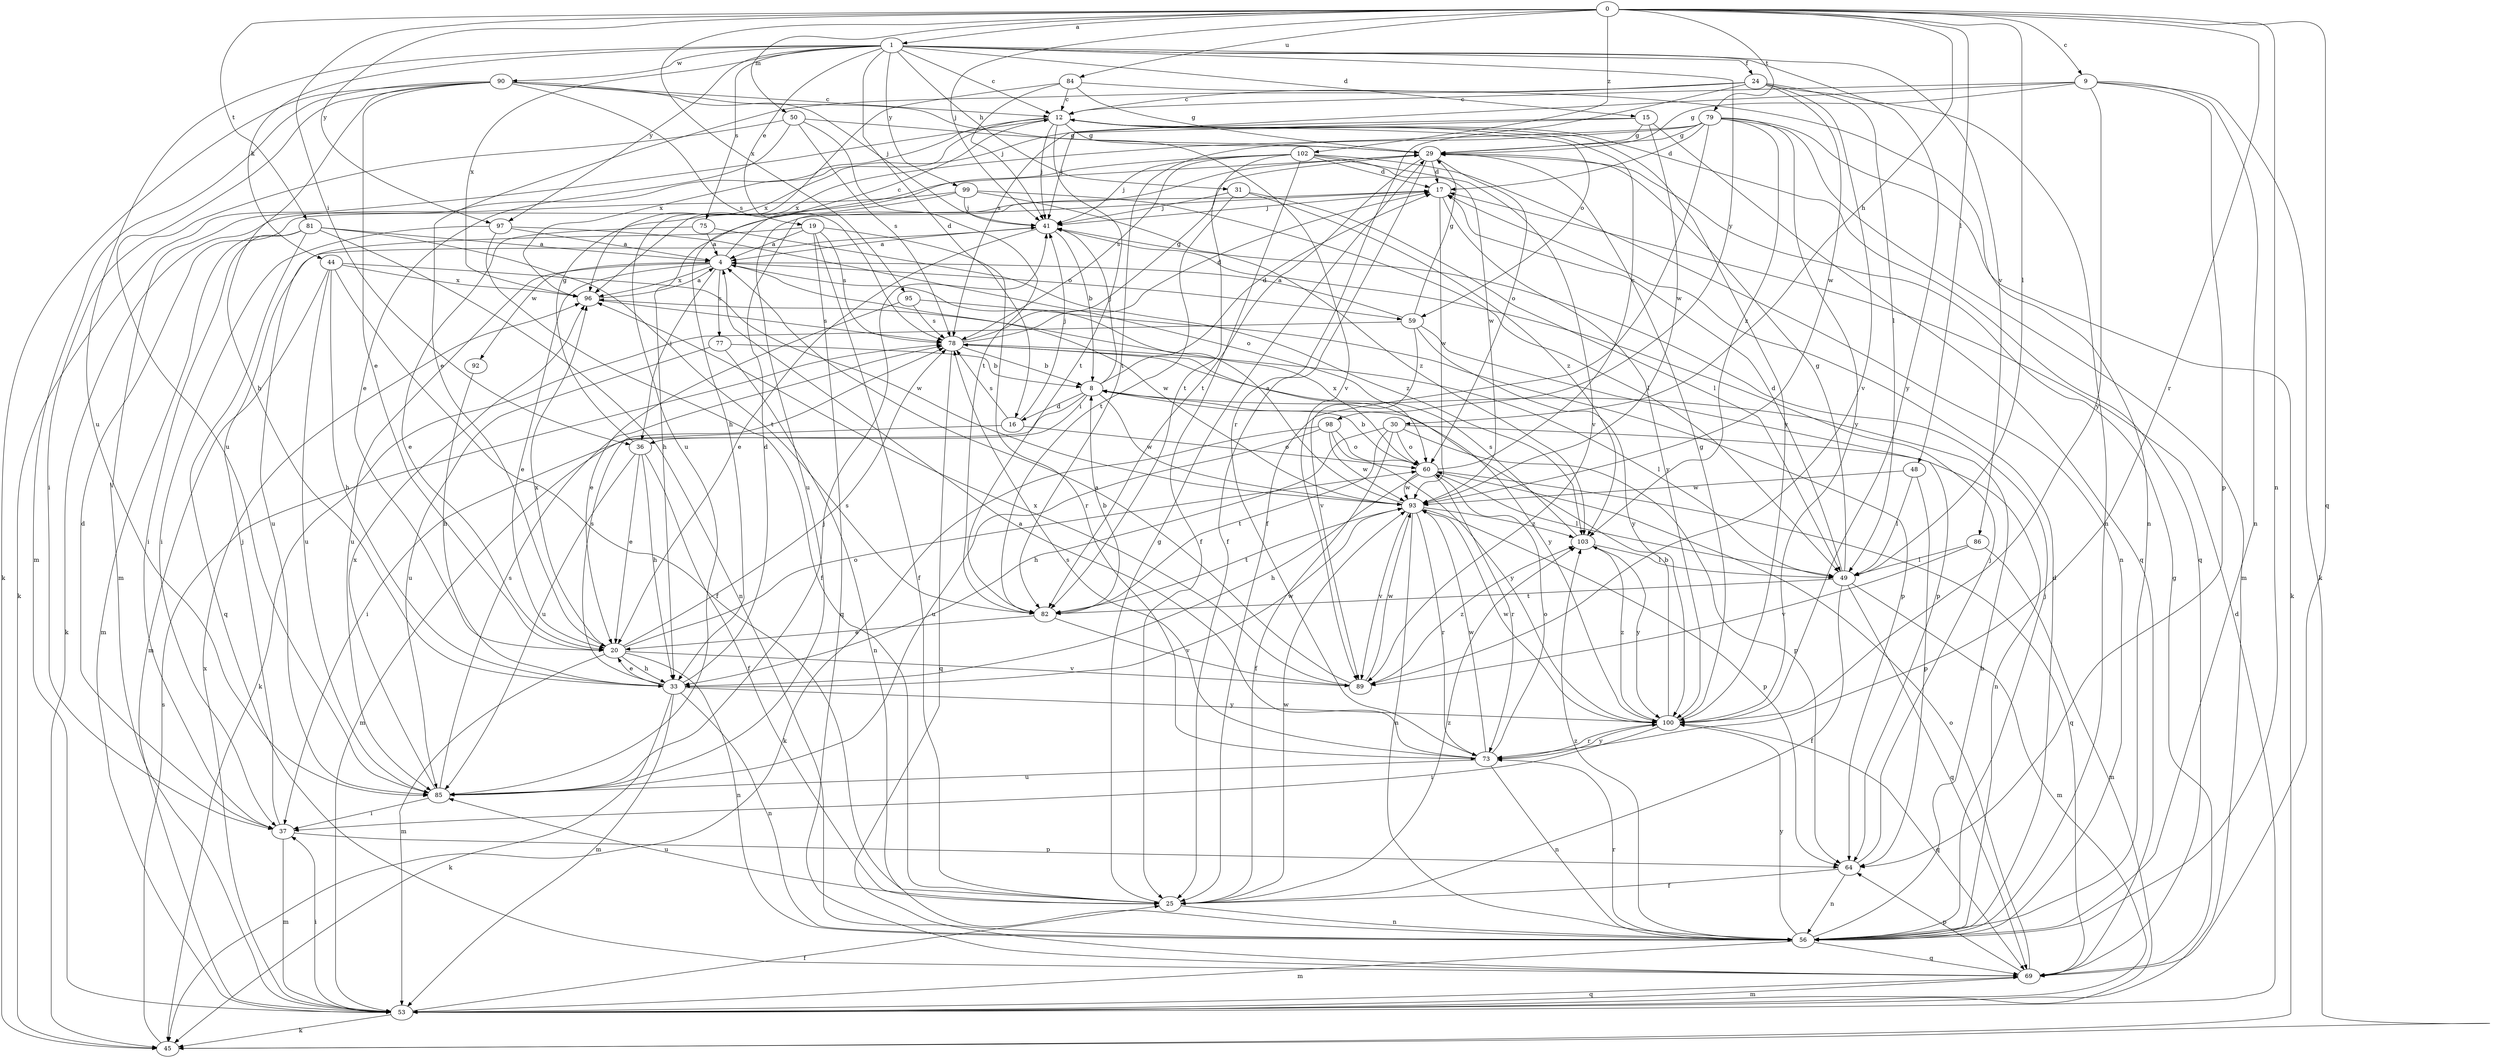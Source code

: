 strict digraph  {
0;
1;
4;
8;
9;
12;
15;
16;
17;
19;
20;
24;
25;
29;
30;
31;
33;
36;
37;
41;
44;
45;
48;
49;
50;
53;
56;
59;
60;
64;
69;
73;
75;
77;
78;
79;
81;
82;
84;
85;
86;
89;
90;
92;
93;
95;
96;
97;
98;
99;
100;
102;
103;
0 -> 1  [label=a];
0 -> 9  [label=c];
0 -> 30  [label=h];
0 -> 36  [label=i];
0 -> 41  [label=j];
0 -> 48  [label=l];
0 -> 49  [label=l];
0 -> 50  [label=m];
0 -> 56  [label=n];
0 -> 69  [label=q];
0 -> 73  [label=r];
0 -> 79  [label=t];
0 -> 81  [label=t];
0 -> 84  [label=u];
0 -> 95  [label=x];
0 -> 97  [label=y];
0 -> 102  [label=z];
1 -> 12  [label=c];
1 -> 15  [label=d];
1 -> 16  [label=d];
1 -> 19  [label=e];
1 -> 24  [label=f];
1 -> 31  [label=h];
1 -> 44  [label=k];
1 -> 75  [label=s];
1 -> 85  [label=u];
1 -> 86  [label=v];
1 -> 90  [label=w];
1 -> 96  [label=x];
1 -> 97  [label=y];
1 -> 98  [label=y];
1 -> 99  [label=y];
1 -> 100  [label=y];
4 -> 12  [label=c];
4 -> 20  [label=e];
4 -> 36  [label=i];
4 -> 59  [label=o];
4 -> 77  [label=s];
4 -> 85  [label=u];
4 -> 92  [label=w];
4 -> 93  [label=w];
4 -> 96  [label=x];
8 -> 16  [label=d];
8 -> 17  [label=d];
8 -> 36  [label=i];
8 -> 37  [label=i];
8 -> 41  [label=j];
8 -> 93  [label=w];
9 -> 12  [label=c];
9 -> 29  [label=g];
9 -> 45  [label=k];
9 -> 56  [label=n];
9 -> 64  [label=p];
9 -> 78  [label=s];
9 -> 100  [label=y];
12 -> 29  [label=g];
12 -> 41  [label=j];
12 -> 45  [label=k];
12 -> 53  [label=m];
12 -> 59  [label=o];
12 -> 69  [label=q];
12 -> 82  [label=t];
12 -> 96  [label=x];
12 -> 100  [label=y];
15 -> 29  [label=g];
15 -> 41  [label=j];
15 -> 69  [label=q];
15 -> 93  [label=w];
15 -> 96  [label=x];
16 -> 41  [label=j];
16 -> 53  [label=m];
16 -> 60  [label=o];
16 -> 78  [label=s];
17 -> 41  [label=j];
17 -> 93  [label=w];
17 -> 100  [label=y];
19 -> 4  [label=a];
19 -> 25  [label=f];
19 -> 69  [label=q];
19 -> 73  [label=r];
19 -> 78  [label=s];
19 -> 85  [label=u];
20 -> 33  [label=h];
20 -> 53  [label=m];
20 -> 56  [label=n];
20 -> 60  [label=o];
20 -> 78  [label=s];
20 -> 89  [label=v];
20 -> 96  [label=x];
24 -> 12  [label=c];
24 -> 20  [label=e];
24 -> 49  [label=l];
24 -> 56  [label=n];
24 -> 73  [label=r];
24 -> 89  [label=v];
24 -> 93  [label=w];
25 -> 29  [label=g];
25 -> 56  [label=n];
25 -> 85  [label=u];
25 -> 93  [label=w];
25 -> 103  [label=z];
29 -> 17  [label=d];
29 -> 25  [label=f];
29 -> 60  [label=o];
29 -> 82  [label=t];
29 -> 85  [label=u];
30 -> 25  [label=f];
30 -> 33  [label=h];
30 -> 56  [label=n];
30 -> 60  [label=o];
30 -> 64  [label=p];
30 -> 82  [label=t];
31 -> 41  [label=j];
31 -> 49  [label=l];
31 -> 82  [label=t];
31 -> 103  [label=z];
33 -> 17  [label=d];
33 -> 20  [label=e];
33 -> 45  [label=k];
33 -> 53  [label=m];
33 -> 56  [label=n];
33 -> 78  [label=s];
33 -> 93  [label=w];
33 -> 100  [label=y];
36 -> 20  [label=e];
36 -> 25  [label=f];
36 -> 29  [label=g];
36 -> 33  [label=h];
36 -> 85  [label=u];
37 -> 17  [label=d];
37 -> 41  [label=j];
37 -> 53  [label=m];
37 -> 64  [label=p];
41 -> 4  [label=a];
41 -> 8  [label=b];
41 -> 20  [label=e];
44 -> 25  [label=f];
44 -> 33  [label=h];
44 -> 53  [label=m];
44 -> 85  [label=u];
44 -> 93  [label=w];
44 -> 96  [label=x];
45 -> 78  [label=s];
48 -> 49  [label=l];
48 -> 64  [label=p];
48 -> 93  [label=w];
49 -> 17  [label=d];
49 -> 25  [label=f];
49 -> 29  [label=g];
49 -> 53  [label=m];
49 -> 69  [label=q];
49 -> 82  [label=t];
50 -> 20  [label=e];
50 -> 29  [label=g];
50 -> 37  [label=i];
50 -> 78  [label=s];
50 -> 82  [label=t];
53 -> 17  [label=d];
53 -> 25  [label=f];
53 -> 37  [label=i];
53 -> 45  [label=k];
53 -> 69  [label=q];
53 -> 96  [label=x];
56 -> 8  [label=b];
56 -> 17  [label=d];
56 -> 41  [label=j];
56 -> 53  [label=m];
56 -> 69  [label=q];
56 -> 73  [label=r];
56 -> 100  [label=y];
56 -> 103  [label=z];
59 -> 4  [label=a];
59 -> 29  [label=g];
59 -> 45  [label=k];
59 -> 64  [label=p];
59 -> 89  [label=v];
59 -> 100  [label=y];
60 -> 8  [label=b];
60 -> 12  [label=c];
60 -> 33  [label=h];
60 -> 49  [label=l];
60 -> 69  [label=q];
60 -> 73  [label=r];
60 -> 93  [label=w];
60 -> 96  [label=x];
64 -> 25  [label=f];
64 -> 41  [label=j];
64 -> 56  [label=n];
69 -> 29  [label=g];
69 -> 53  [label=m];
69 -> 60  [label=o];
69 -> 64  [label=p];
73 -> 4  [label=a];
73 -> 56  [label=n];
73 -> 60  [label=o];
73 -> 78  [label=s];
73 -> 85  [label=u];
73 -> 93  [label=w];
73 -> 100  [label=y];
75 -> 4  [label=a];
75 -> 20  [label=e];
75 -> 103  [label=z];
77 -> 8  [label=b];
77 -> 56  [label=n];
77 -> 85  [label=u];
78 -> 8  [label=b];
78 -> 17  [label=d];
78 -> 29  [label=g];
78 -> 49  [label=l];
78 -> 69  [label=q];
78 -> 100  [label=y];
79 -> 17  [label=d];
79 -> 25  [label=f];
79 -> 29  [label=g];
79 -> 45  [label=k];
79 -> 53  [label=m];
79 -> 82  [label=t];
79 -> 96  [label=x];
79 -> 100  [label=y];
79 -> 103  [label=z];
81 -> 4  [label=a];
81 -> 37  [label=i];
81 -> 53  [label=m];
81 -> 56  [label=n];
81 -> 69  [label=q];
81 -> 82  [label=t];
82 -> 8  [label=b];
82 -> 20  [label=e];
82 -> 89  [label=v];
84 -> 12  [label=c];
84 -> 29  [label=g];
84 -> 41  [label=j];
84 -> 56  [label=n];
84 -> 85  [label=u];
85 -> 37  [label=i];
85 -> 41  [label=j];
85 -> 78  [label=s];
85 -> 96  [label=x];
86 -> 49  [label=l];
86 -> 53  [label=m];
86 -> 89  [label=v];
89 -> 4  [label=a];
89 -> 93  [label=w];
89 -> 96  [label=x];
89 -> 103  [label=z];
90 -> 12  [label=c];
90 -> 20  [label=e];
90 -> 33  [label=h];
90 -> 41  [label=j];
90 -> 45  [label=k];
90 -> 53  [label=m];
90 -> 78  [label=s];
90 -> 85  [label=u];
90 -> 89  [label=v];
92 -> 33  [label=h];
93 -> 4  [label=a];
93 -> 56  [label=n];
93 -> 64  [label=p];
93 -> 73  [label=r];
93 -> 82  [label=t];
93 -> 89  [label=v];
93 -> 103  [label=z];
95 -> 20  [label=e];
95 -> 64  [label=p];
95 -> 78  [label=s];
96 -> 4  [label=a];
96 -> 78  [label=s];
97 -> 4  [label=a];
97 -> 25  [label=f];
97 -> 37  [label=i];
97 -> 60  [label=o];
98 -> 45  [label=k];
98 -> 60  [label=o];
98 -> 85  [label=u];
98 -> 93  [label=w];
98 -> 100  [label=y];
99 -> 33  [label=h];
99 -> 41  [label=j];
99 -> 45  [label=k];
99 -> 49  [label=l];
99 -> 103  [label=z];
100 -> 8  [label=b];
100 -> 29  [label=g];
100 -> 37  [label=i];
100 -> 69  [label=q];
100 -> 73  [label=r];
100 -> 93  [label=w];
100 -> 103  [label=z];
102 -> 17  [label=d];
102 -> 25  [label=f];
102 -> 33  [label=h];
102 -> 41  [label=j];
102 -> 56  [label=n];
102 -> 78  [label=s];
102 -> 82  [label=t];
102 -> 89  [label=v];
102 -> 93  [label=w];
103 -> 49  [label=l];
103 -> 78  [label=s];
103 -> 100  [label=y];
}
